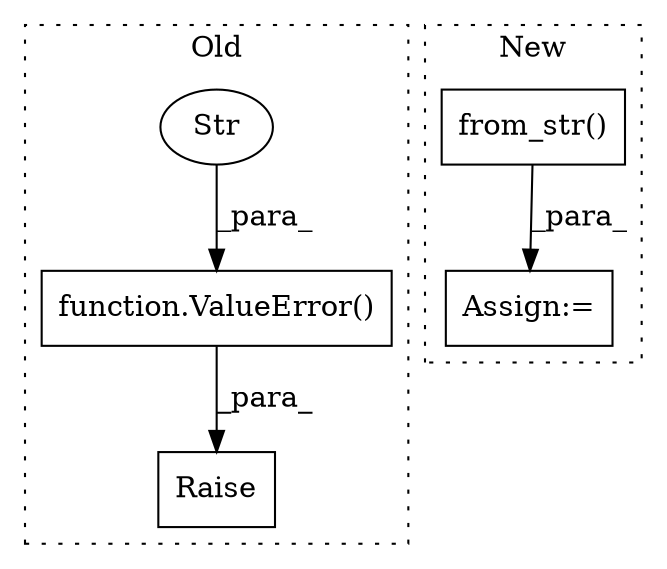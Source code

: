 digraph G {
subgraph cluster0 {
1 [label="Raise" a="91" s="11220" l="6" shape="box"];
4 [label="function.ValueError()" a="75" s="11226,11350" l="24,10" shape="box"];
5 [label="Str" a="66" s="11250" l="100" shape="ellipse"];
label = "Old";
style="dotted";
}
subgraph cluster1 {
2 [label="from_str()" a="75" s="10961,11005" l="40,1" shape="box"];
3 [label="Assign:=" a="68" s="10958" l="3" shape="box"];
label = "New";
style="dotted";
}
2 -> 3 [label="_para_"];
4 -> 1 [label="_para_"];
5 -> 4 [label="_para_"];
}